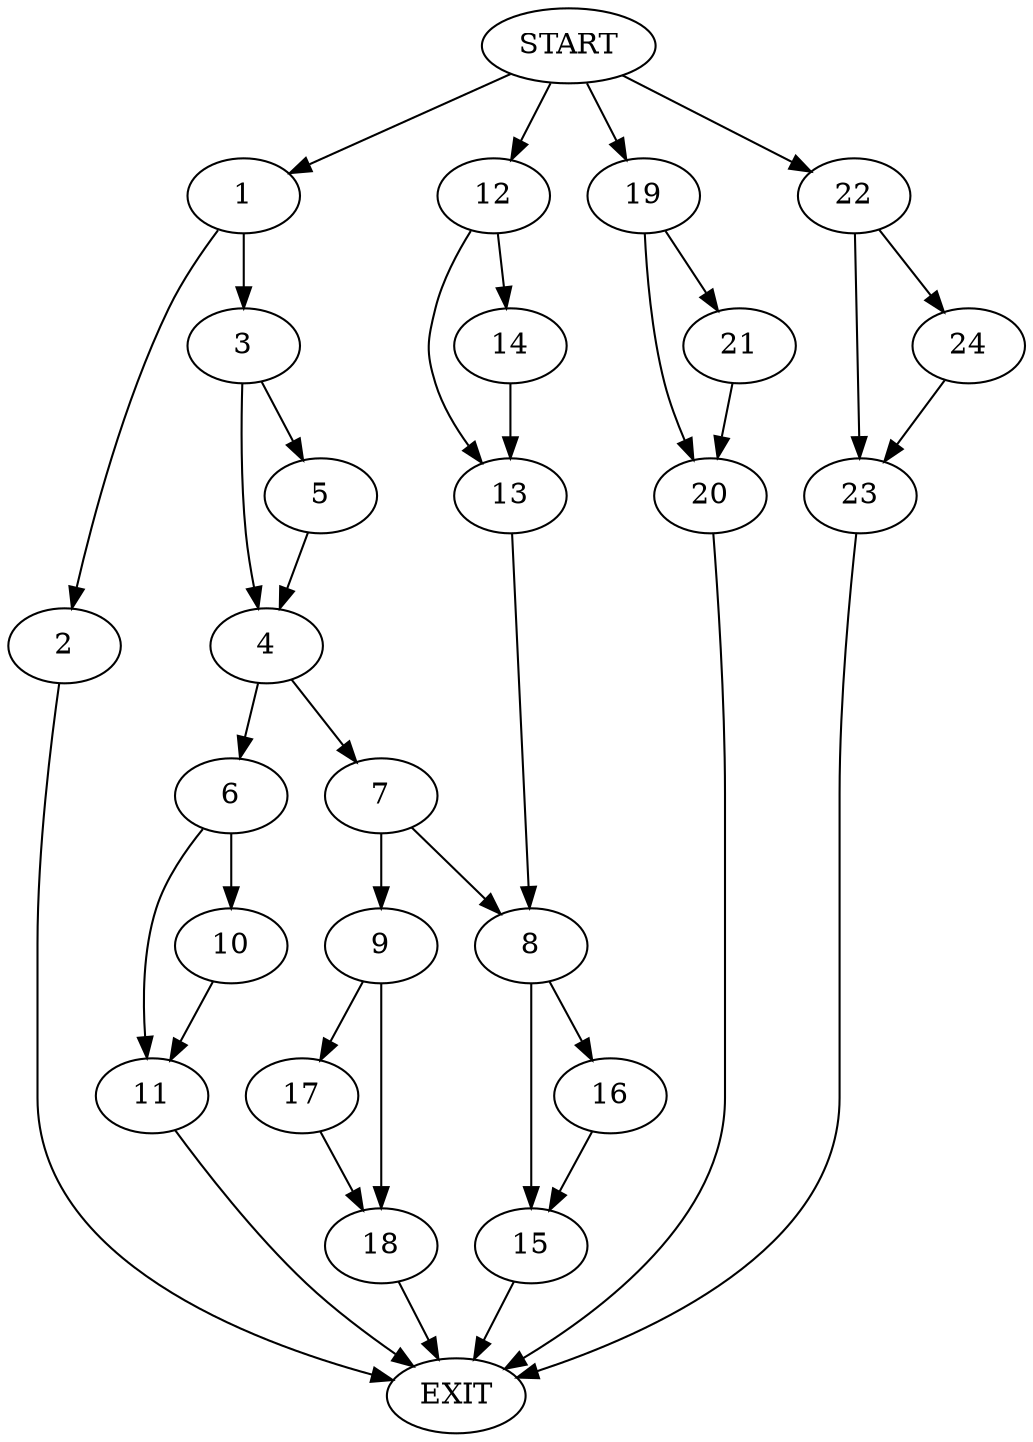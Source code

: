 digraph {
0 [label="START"]
25 [label="EXIT"]
0 -> 1
1 -> 2
1 -> 3
3 -> 4
3 -> 5
2 -> 25
4 -> 6
4 -> 7
5 -> 4
7 -> 8
7 -> 9
6 -> 10
6 -> 11
11 -> 25
10 -> 11
0 -> 12
12 -> 13
12 -> 14
14 -> 13
13 -> 8
8 -> 15
8 -> 16
9 -> 17
9 -> 18
17 -> 18
18 -> 25
0 -> 19
19 -> 20
19 -> 21
20 -> 25
21 -> 20
15 -> 25
16 -> 15
0 -> 22
22 -> 23
22 -> 24
23 -> 25
24 -> 23
}
